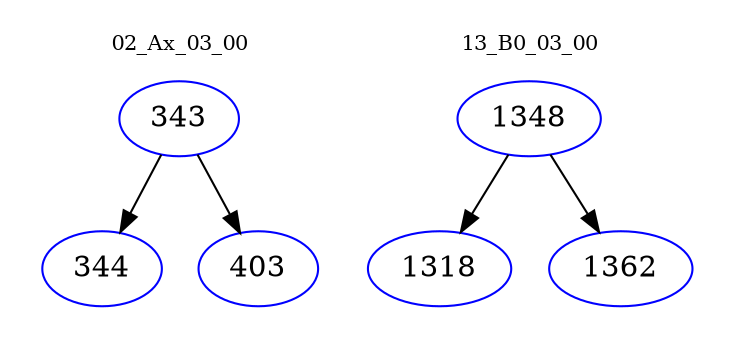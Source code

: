 digraph{
subgraph cluster_0 {
color = white
label = "02_Ax_03_00";
fontsize=10;
T0_343 [label="343", color="blue"]
T0_343 -> T0_344 [color="black"]
T0_344 [label="344", color="blue"]
T0_343 -> T0_403 [color="black"]
T0_403 [label="403", color="blue"]
}
subgraph cluster_1 {
color = white
label = "13_B0_03_00";
fontsize=10;
T1_1348 [label="1348", color="blue"]
T1_1348 -> T1_1318 [color="black"]
T1_1318 [label="1318", color="blue"]
T1_1348 -> T1_1362 [color="black"]
T1_1362 [label="1362", color="blue"]
}
}
